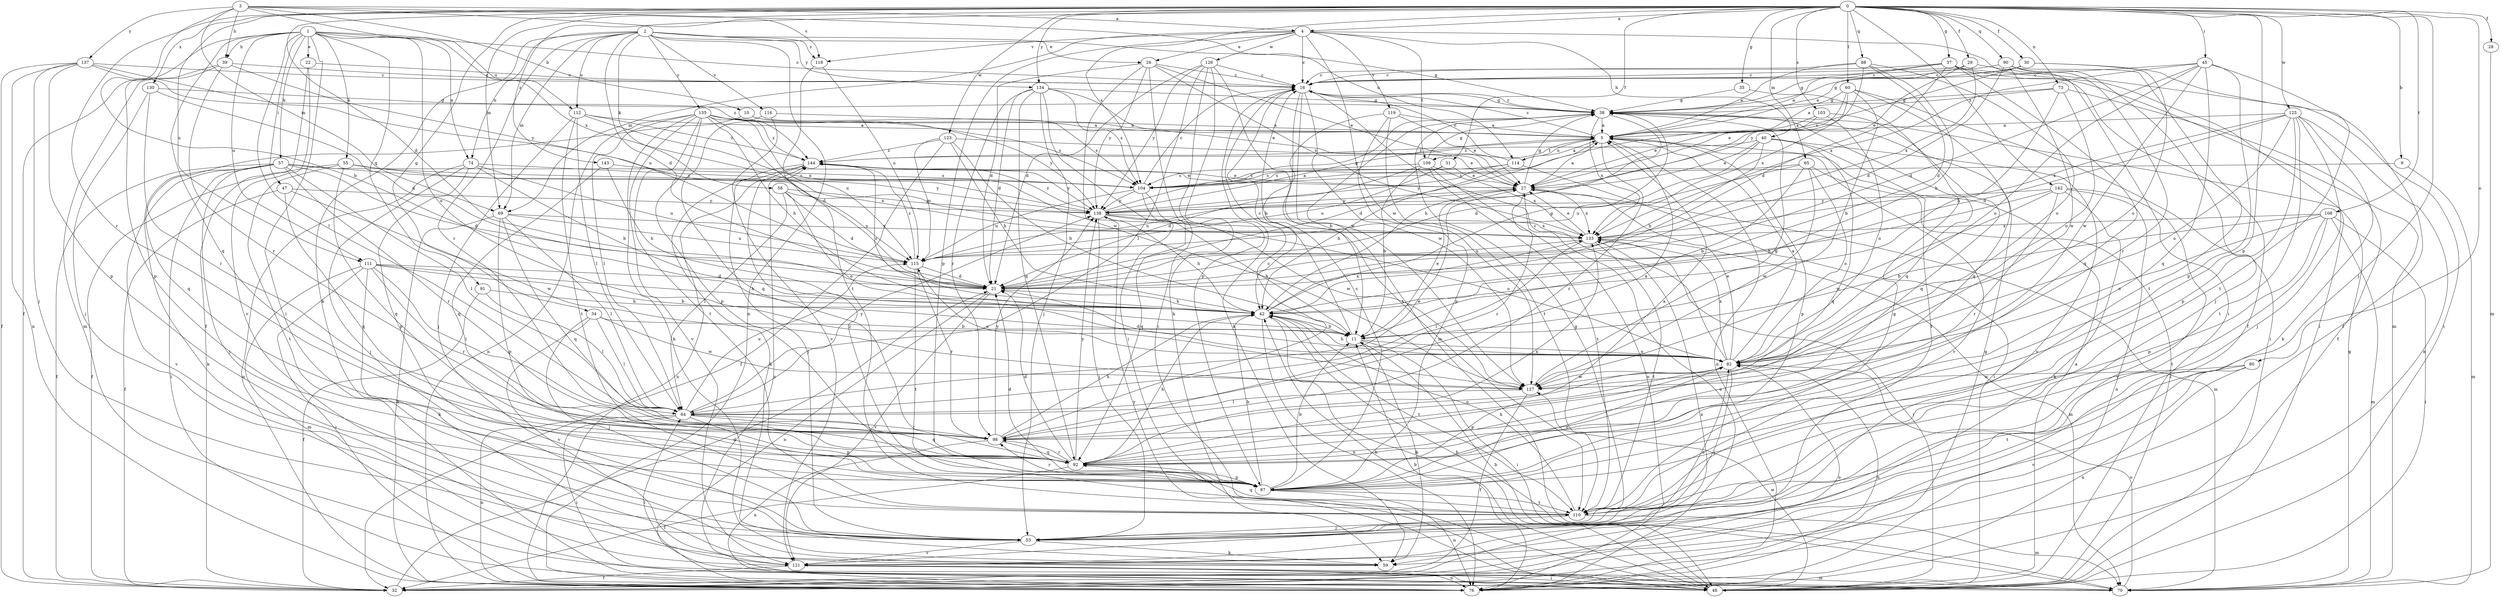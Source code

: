 strict digraph  {
0;
1;
2;
3;
4;
5;
9;
10;
11;
16;
21;
22;
26;
27;
28;
29;
30;
31;
32;
34;
35;
37;
38;
39;
40;
42;
45;
47;
48;
53;
55;
57;
58;
59;
60;
64;
65;
69;
70;
73;
74;
76;
80;
82;
87;
88;
90;
91;
92;
98;
103;
104;
108;
109;
110;
111;
112;
114;
115;
116;
118;
119;
121;
123;
125;
126;
127;
130;
133;
134;
135;
137;
138;
142;
143;
144;
0 -> 4  [label=a];
0 -> 9  [label=b];
0 -> 21  [label=d];
0 -> 28  [label=f];
0 -> 29  [label=f];
0 -> 30  [label=f];
0 -> 31  [label=f];
0 -> 34  [label=g];
0 -> 35  [label=g];
0 -> 37  [label=g];
0 -> 45  [label=i];
0 -> 53  [label=j];
0 -> 60  [label=l];
0 -> 65  [label=m];
0 -> 69  [label=m];
0 -> 73  [label=n];
0 -> 80  [label=o];
0 -> 87  [label=p];
0 -> 88  [label=q];
0 -> 90  [label=q];
0 -> 98  [label=r];
0 -> 103  [label=s];
0 -> 104  [label=s];
0 -> 108  [label=t];
0 -> 111  [label=u];
0 -> 123  [label=w];
0 -> 125  [label=w];
0 -> 130  [label=x];
0 -> 134  [label=y];
0 -> 142  [label=z];
0 -> 143  [label=z];
1 -> 16  [label=c];
1 -> 22  [label=e];
1 -> 32  [label=f];
1 -> 39  [label=h];
1 -> 47  [label=i];
1 -> 48  [label=i];
1 -> 55  [label=k];
1 -> 57  [label=k];
1 -> 64  [label=l];
1 -> 74  [label=n];
1 -> 82  [label=o];
1 -> 91  [label=q];
1 -> 92  [label=q];
1 -> 111  [label=u];
1 -> 112  [label=u];
2 -> 21  [label=d];
2 -> 26  [label=e];
2 -> 38  [label=g];
2 -> 58  [label=k];
2 -> 59  [label=k];
2 -> 69  [label=m];
2 -> 74  [label=n];
2 -> 76  [label=n];
2 -> 98  [label=r];
2 -> 112  [label=u];
2 -> 116  [label=v];
2 -> 118  [label=v];
2 -> 134  [label=y];
2 -> 135  [label=y];
3 -> 4  [label=a];
3 -> 10  [label=b];
3 -> 11  [label=b];
3 -> 39  [label=h];
3 -> 69  [label=m];
3 -> 114  [label=u];
3 -> 118  [label=v];
3 -> 133  [label=x];
3 -> 137  [label=y];
4 -> 16  [label=c];
4 -> 26  [label=e];
4 -> 40  [label=h];
4 -> 48  [label=i];
4 -> 69  [label=m];
4 -> 87  [label=p];
4 -> 109  [label=t];
4 -> 118  [label=v];
4 -> 119  [label=v];
4 -> 126  [label=w];
4 -> 127  [label=w];
5 -> 16  [label=c];
5 -> 21  [label=d];
5 -> 76  [label=n];
5 -> 87  [label=p];
5 -> 98  [label=r];
5 -> 109  [label=t];
5 -> 114  [label=u];
5 -> 121  [label=v];
5 -> 144  [label=z];
9 -> 70  [label=m];
9 -> 104  [label=s];
10 -> 5  [label=a];
10 -> 92  [label=q];
10 -> 104  [label=s];
11 -> 16  [label=c];
11 -> 27  [label=e];
11 -> 48  [label=i];
11 -> 59  [label=k];
11 -> 82  [label=o];
16 -> 38  [label=g];
16 -> 59  [label=k];
16 -> 70  [label=m];
16 -> 110  [label=t];
16 -> 127  [label=w];
21 -> 42  [label=h];
21 -> 76  [label=n];
21 -> 121  [label=v];
22 -> 16  [label=c];
22 -> 32  [label=f];
22 -> 121  [label=v];
26 -> 16  [label=c];
26 -> 21  [label=d];
26 -> 27  [label=e];
26 -> 48  [label=i];
26 -> 127  [label=w];
26 -> 133  [label=x];
26 -> 138  [label=y];
27 -> 5  [label=a];
27 -> 38  [label=g];
27 -> 70  [label=m];
27 -> 98  [label=r];
27 -> 115  [label=u];
27 -> 133  [label=x];
27 -> 138  [label=y];
28 -> 70  [label=m];
29 -> 5  [label=a];
29 -> 16  [label=c];
29 -> 27  [label=e];
29 -> 48  [label=i];
29 -> 133  [label=x];
30 -> 16  [label=c];
30 -> 38  [label=g];
30 -> 82  [label=o];
30 -> 104  [label=s];
30 -> 110  [label=t];
31 -> 27  [label=e];
31 -> 104  [label=s];
31 -> 115  [label=u];
32 -> 21  [label=d];
32 -> 82  [label=o];
32 -> 133  [label=x];
34 -> 11  [label=b];
34 -> 53  [label=j];
34 -> 64  [label=l];
34 -> 121  [label=v];
34 -> 127  [label=w];
35 -> 38  [label=g];
35 -> 92  [label=q];
37 -> 5  [label=a];
37 -> 16  [label=c];
37 -> 21  [label=d];
37 -> 32  [label=f];
37 -> 38  [label=g];
37 -> 48  [label=i];
37 -> 70  [label=m];
37 -> 92  [label=q];
38 -> 5  [label=a];
38 -> 11  [label=b];
38 -> 16  [label=c];
38 -> 42  [label=h];
38 -> 133  [label=x];
39 -> 16  [label=c];
39 -> 70  [label=m];
39 -> 87  [label=p];
39 -> 98  [label=r];
39 -> 115  [label=u];
40 -> 21  [label=d];
40 -> 27  [label=e];
40 -> 42  [label=h];
40 -> 92  [label=q];
40 -> 110  [label=t];
40 -> 121  [label=v];
40 -> 144  [label=z];
42 -> 11  [label=b];
42 -> 38  [label=g];
42 -> 48  [label=i];
42 -> 76  [label=n];
42 -> 110  [label=t];
42 -> 133  [label=x];
42 -> 144  [label=z];
45 -> 16  [label=c];
45 -> 21  [label=d];
45 -> 32  [label=f];
45 -> 82  [label=o];
45 -> 87  [label=p];
45 -> 92  [label=q];
45 -> 127  [label=w];
45 -> 133  [label=x];
47 -> 32  [label=f];
47 -> 92  [label=q];
47 -> 127  [label=w];
47 -> 138  [label=y];
48 -> 5  [label=a];
48 -> 11  [label=b];
48 -> 42  [label=h];
48 -> 127  [label=w];
48 -> 138  [label=y];
53 -> 38  [label=g];
53 -> 59  [label=k];
53 -> 82  [label=o];
53 -> 121  [label=v];
55 -> 32  [label=f];
55 -> 92  [label=q];
55 -> 104  [label=s];
55 -> 110  [label=t];
55 -> 133  [label=x];
57 -> 21  [label=d];
57 -> 27  [label=e];
57 -> 32  [label=f];
57 -> 48  [label=i];
57 -> 53  [label=j];
57 -> 59  [label=k];
57 -> 64  [label=l];
57 -> 98  [label=r];
57 -> 121  [label=v];
57 -> 138  [label=y];
58 -> 21  [label=d];
58 -> 64  [label=l];
58 -> 82  [label=o];
58 -> 115  [label=u];
58 -> 138  [label=y];
60 -> 11  [label=b];
60 -> 27  [label=e];
60 -> 38  [label=g];
60 -> 48  [label=i];
60 -> 92  [label=q];
60 -> 133  [label=x];
64 -> 5  [label=a];
64 -> 27  [label=e];
64 -> 48  [label=i];
64 -> 76  [label=n];
64 -> 87  [label=p];
64 -> 92  [label=q];
64 -> 98  [label=r];
64 -> 115  [label=u];
64 -> 138  [label=y];
65 -> 11  [label=b];
65 -> 48  [label=i];
65 -> 82  [label=o];
65 -> 104  [label=s];
65 -> 115  [label=u];
65 -> 127  [label=w];
69 -> 64  [label=l];
69 -> 76  [label=n];
69 -> 87  [label=p];
69 -> 92  [label=q];
69 -> 115  [label=u];
69 -> 133  [label=x];
70 -> 38  [label=g];
70 -> 42  [label=h];
70 -> 64  [label=l];
70 -> 82  [label=o];
70 -> 144  [label=z];
73 -> 5  [label=a];
73 -> 32  [label=f];
73 -> 38  [label=g];
73 -> 42  [label=h];
73 -> 82  [label=o];
74 -> 42  [label=h];
74 -> 53  [label=j];
74 -> 76  [label=n];
74 -> 87  [label=p];
74 -> 104  [label=s];
74 -> 115  [label=u];
76 -> 11  [label=b];
76 -> 27  [label=e];
76 -> 38  [label=g];
80 -> 76  [label=n];
80 -> 110  [label=t];
80 -> 121  [label=v];
80 -> 127  [label=w];
82 -> 5  [label=a];
82 -> 16  [label=c];
82 -> 21  [label=d];
82 -> 27  [label=e];
82 -> 42  [label=h];
82 -> 53  [label=j];
82 -> 76  [label=n];
82 -> 87  [label=p];
82 -> 127  [label=w];
82 -> 133  [label=x];
87 -> 11  [label=b];
87 -> 16  [label=c];
87 -> 21  [label=d];
87 -> 42  [label=h];
87 -> 76  [label=n];
87 -> 82  [label=o];
87 -> 98  [label=r];
87 -> 110  [label=t];
87 -> 144  [label=z];
88 -> 5  [label=a];
88 -> 16  [label=c];
88 -> 21  [label=d];
88 -> 42  [label=h];
88 -> 82  [label=o];
88 -> 138  [label=y];
90 -> 16  [label=c];
90 -> 21  [label=d];
90 -> 53  [label=j];
90 -> 98  [label=r];
90 -> 110  [label=t];
90 -> 127  [label=w];
91 -> 32  [label=f];
91 -> 42  [label=h];
91 -> 64  [label=l];
92 -> 5  [label=a];
92 -> 21  [label=d];
92 -> 32  [label=f];
92 -> 42  [label=h];
92 -> 87  [label=p];
92 -> 98  [label=r];
92 -> 133  [label=x];
92 -> 138  [label=y];
98 -> 16  [label=c];
98 -> 42  [label=h];
98 -> 76  [label=n];
98 -> 82  [label=o];
98 -> 92  [label=q];
98 -> 138  [label=y];
103 -> 5  [label=a];
103 -> 27  [label=e];
103 -> 82  [label=o];
103 -> 92  [label=q];
104 -> 16  [label=c];
104 -> 92  [label=q];
104 -> 115  [label=u];
104 -> 127  [label=w];
104 -> 138  [label=y];
108 -> 11  [label=b];
108 -> 48  [label=i];
108 -> 70  [label=m];
108 -> 82  [label=o];
108 -> 87  [label=p];
108 -> 110  [label=t];
108 -> 133  [label=x];
109 -> 11  [label=b];
109 -> 21  [label=d];
109 -> 38  [label=g];
109 -> 76  [label=n];
109 -> 104  [label=s];
109 -> 110  [label=t];
109 -> 133  [label=x];
110 -> 38  [label=g];
110 -> 42  [label=h];
110 -> 53  [label=j];
110 -> 70  [label=m];
110 -> 92  [label=q];
111 -> 11  [label=b];
111 -> 21  [label=d];
111 -> 42  [label=h];
111 -> 48  [label=i];
111 -> 59  [label=k];
111 -> 64  [label=l];
111 -> 70  [label=m];
111 -> 98  [label=r];
112 -> 5  [label=a];
112 -> 53  [label=j];
112 -> 64  [label=l];
112 -> 110  [label=t];
112 -> 133  [label=x];
112 -> 144  [label=z];
114 -> 5  [label=a];
114 -> 16  [label=c];
114 -> 42  [label=h];
114 -> 48  [label=i];
114 -> 104  [label=s];
114 -> 138  [label=y];
115 -> 21  [label=d];
115 -> 98  [label=r];
115 -> 110  [label=t];
115 -> 144  [label=z];
116 -> 5  [label=a];
116 -> 92  [label=q];
116 -> 121  [label=v];
118 -> 110  [label=t];
118 -> 115  [label=u];
119 -> 5  [label=a];
119 -> 27  [label=e];
119 -> 42  [label=h];
119 -> 87  [label=p];
119 -> 110  [label=t];
121 -> 32  [label=f];
121 -> 48  [label=i];
121 -> 70  [label=m];
121 -> 76  [label=n];
123 -> 11  [label=b];
123 -> 27  [label=e];
123 -> 32  [label=f];
123 -> 42  [label=h];
123 -> 115  [label=u];
123 -> 144  [label=z];
125 -> 5  [label=a];
125 -> 21  [label=d];
125 -> 53  [label=j];
125 -> 59  [label=k];
125 -> 76  [label=n];
125 -> 82  [label=o];
125 -> 87  [label=p];
125 -> 110  [label=t];
125 -> 133  [label=x];
126 -> 16  [label=c];
126 -> 21  [label=d];
126 -> 59  [label=k];
126 -> 64  [label=l];
126 -> 87  [label=p];
126 -> 127  [label=w];
126 -> 138  [label=y];
127 -> 32  [label=f];
127 -> 38  [label=g];
127 -> 64  [label=l];
127 -> 115  [label=u];
130 -> 21  [label=d];
130 -> 38  [label=g];
130 -> 53  [label=j];
130 -> 98  [label=r];
133 -> 27  [label=e];
133 -> 48  [label=i];
133 -> 64  [label=l];
133 -> 70  [label=m];
133 -> 110  [label=t];
133 -> 115  [label=u];
134 -> 21  [label=d];
134 -> 27  [label=e];
134 -> 38  [label=g];
134 -> 48  [label=i];
134 -> 53  [label=j];
134 -> 92  [label=q];
134 -> 98  [label=r];
134 -> 104  [label=s];
135 -> 5  [label=a];
135 -> 21  [label=d];
135 -> 42  [label=h];
135 -> 59  [label=k];
135 -> 64  [label=l];
135 -> 76  [label=n];
135 -> 87  [label=p];
135 -> 104  [label=s];
135 -> 110  [label=t];
135 -> 115  [label=u];
135 -> 121  [label=v];
135 -> 138  [label=y];
135 -> 144  [label=z];
137 -> 16  [label=c];
137 -> 32  [label=f];
137 -> 53  [label=j];
137 -> 76  [label=n];
137 -> 87  [label=p];
137 -> 138  [label=y];
137 -> 144  [label=z];
138 -> 5  [label=a];
138 -> 11  [label=b];
138 -> 38  [label=g];
138 -> 42  [label=h];
138 -> 53  [label=j];
138 -> 82  [label=o];
138 -> 133  [label=x];
138 -> 144  [label=z];
142 -> 42  [label=h];
142 -> 59  [label=k];
142 -> 76  [label=n];
142 -> 98  [label=r];
142 -> 121  [label=v];
142 -> 127  [label=w];
142 -> 138  [label=y];
143 -> 42  [label=h];
143 -> 92  [label=q];
143 -> 104  [label=s];
144 -> 27  [label=e];
144 -> 53  [label=j];
144 -> 59  [label=k];
144 -> 76  [label=n];
144 -> 138  [label=y];
}
